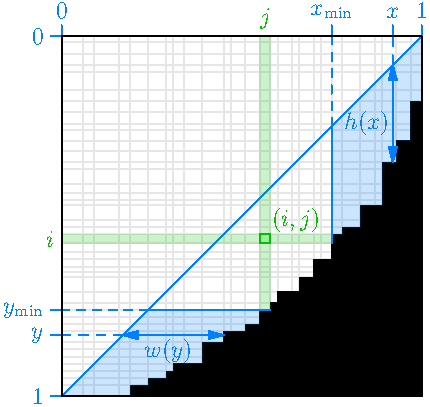 unitsize(2.5inch);

real[] Xs = {0, 0.19, 0.24, 0.29, 0.31, 0.39, 0.45, 0.51, 0.55, 0.58, 0.60, 0.66, 0.70, 0.75, 0.78, 0.83, 0.89, 0.93, 0.97, 1};
real[] Ys = {0, 0.03, 0.05, 0.07, 0.09, 0.15, 0.18, 0.20, 0.24, 0.26, 0.29, 0.33, 0.38, 0.45, 0.47, 0.53, 0.65, 0.71, 0.82, 1};
real[] extraXs = {0.06, 0.09, 0.16, 0.34, 0.47, 0.64, 0.72, 0.87};
real[] extraYs = {0.11, 0.13, 0.22, 0.33, 0.345, 0.36, 0.40, 0.425, 0.49, 0.545, 0.565, 0.59, 0.63, 0.68, 0.74, 0.755, 0.79, 0.85, 0.9, 0.92, 0.95, 0.985};
real x_low = 0.55, x_high = 0.58;
real y_low = 0.425, y_high = 0.45;
real x_ex = 0.92;
real y_ex = 0.17;
real d = 0.03;  // tick length
real opacity = 0.2;
pen grid_color = lightgray;
pen demons_color = royalblue;
pen ij_color = heavygreen;

assert(Xs.length == Ys.length);
int S = Xs.length - 1;
write("S = ", S);

real x = (x_low + x_high) / 2;
real y = (y_low + y_high) / 2;

// HELPERS

int get_x_idx(real x, real[] Xs) {
  int x_idx = 1;
  while (x_idx < S && Xs[x_idx] <= x) {
    ++x_idx;
  }
  return x_idx;
}

int get_y_idx(real y, real[] Ys) {
  int y_idx = S-1;
  while (y_idx > 0 && Ys[y_idx] >= y) {
    --y_idx;
  }
  return y_idx;
}

void draw_x_tick(string label, real x, real d, pen color=black) {
  draw(Label(label, BeginPoint), (x, 1+d) -- (x, 1), color);
}

void draw_y_tick(string label, real y, real d, pen color=black) {
  draw(Label(label, BeginPoint), (-d, y) -- (0, y), color);
}

// background
fill(unitsquare, white);

// grid lines
for (int i = 1; i < S; ++i) {
  draw((Xs[i], 0) -- (Xs[i], 1), grid_color);
  draw((0, Ys[i]) -- (1, Ys[i]), grid_color);
}
for (int i = 0; i < extraXs.length; ++i) {
  draw((extraXs[i], 0) -- (extraXs[i], 1), grid_color);
}
for (int i = 0; i < extraYs.length; ++i) {
  draw((0, extraYs[i]) -- (1, extraYs[i]), grid_color);
}

// linkage existence boundary
path boundary = (0, 0);

for (int i = 1; i <= S; ++i) {
  boundary = boundary -- (Xs[i], Ys[i-1]) -- (Xs[i], Ys[i]);
}
path no_link_region = boundary -- (1, 0) -- cycle;
fill(no_link_region);
// draw(boundary, grid_color);

// cell
draw((x_low, y_low) -- (x_low, y_high) -- (x_high, y_high) -- (x_high, y_low) -- cycle, ij_color);

// diagonal
draw((0, 0) -- (1, 1), demons_color);

// lower-left area
int x_idx = get_x_idx(x, Xs);
real Y = Ys[x_idx-1];
fill((x_low, 1) -- (x_low, Y) -- (x_high, Y) -- (x_high, 1) -- cycle, ij_color+opacity(opacity));
label("$j$", (x, 1), N, ij_color);
draw((Y, Y) -- (x_high, Y), demons_color);
path DLboundary = (Y, Y) -- (0, 0);
for (int i = 1; i < x_idx; ++i) {
  DLboundary = DLboundary -- (Xs[i], Ys[i-1]) -- (Xs[i], Ys[i]);
}
DLboundary = DLboundary -- cycle;
fill(DLboundary, demons_color+opacity(opacity));
int y_ex_idx = get_y_idx(y_ex, Ys);
real X_ex = Xs[y_ex_idx+1];
draw(Label("$w(y)$", Relative(0.45), align=Relative(E/2)), (y_ex, y_ex) -- (X_ex, y_ex), demons_color, Arrows);

// upper-right area
int y_idx = get_y_idx(y, Ys);
real X = Xs[y_idx+1];
fill((0, y_high) -- (X, y_high) -- (X, y_low) -- (0, y_low) -- cycle, ij_color+opacity(opacity));
label("$i$", (0, y), W, ij_color);
draw((X, X) -- (X, y_low), demons_color);
path DLboundary = (X, X) -- (1, 1);
for (int i = S-1; i > y_idx; --i) {
  DLboundary = DLboundary -- (Xs[i+1], Ys[i]) -- (Xs[i], Ys[i]);
}
DLboundary = DLboundary -- cycle;
fill(DLboundary, demons_color+opacity(opacity));
int x_ex_idx = get_x_idx(x_ex, Xs);
real Y_ex = Ys[x_ex_idx-1];
draw(Label("$h(x)$", Relative(0.6), align=Relative(E/2)), (x_ex, x_ex) -- (x_ex, Y_ex), demons_color, Arrows);

// left ticks
draw_y_tick("0", 1, d, demons_color);
draw_y_tick("$y_\mathrm{min}$", Y, d, demons_color);
draw_y_tick("$y$", y_ex, d, demons_color);
draw_y_tick("1", 0, d, demons_color);
draw((0, Y) -- (Y, Y), dashed+demons_color);
draw((0, y_ex) -- (y_ex, y_ex), dashed+demons_color);

// top ticks
draw_x_tick("0", 0, d, demons_color);
draw_x_tick("$x_\mathrm{min}$", X, d, demons_color);
draw_x_tick("$x$", x_ex, d, demons_color);
draw_x_tick("1", 1, d, demons_color);
draw((X, 1) -- (X, X), dashed+demons_color);
draw((x_ex, 1) -- (x_ex, x_ex), dashed+demons_color);

// point
label("$(i, j)$", (x, y), N+E, ij_color);

// border
draw(unitsquare);

// background grid (for guiding drawing)
// for (int i = 1; i < 10; ++i) {
//   draw((0, i/10) -- (1, i/10), green);
//   draw((i/10, 0) -- (i/10, 1), green);
// }